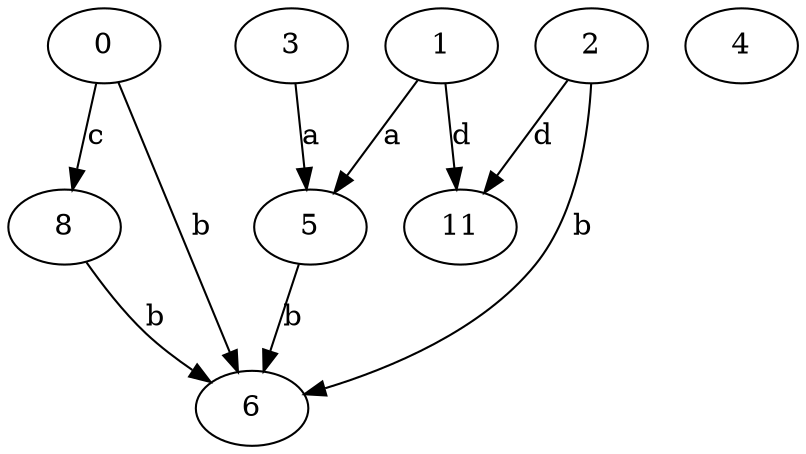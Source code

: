 strict digraph  {
3;
0;
4;
5;
6;
1;
2;
8;
11;
3 -> 5  [label=a];
0 -> 6  [label=b];
0 -> 8  [label=c];
5 -> 6  [label=b];
1 -> 5  [label=a];
1 -> 11  [label=d];
2 -> 6  [label=b];
2 -> 11  [label=d];
8 -> 6  [label=b];
}
